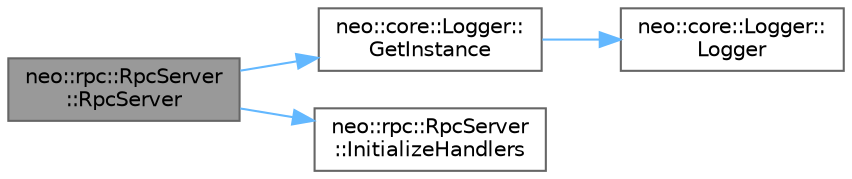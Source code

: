 digraph "neo::rpc::RpcServer::RpcServer"
{
 // LATEX_PDF_SIZE
  bgcolor="transparent";
  edge [fontname=Helvetica,fontsize=10,labelfontname=Helvetica,labelfontsize=10];
  node [fontname=Helvetica,fontsize=10,shape=box,height=0.2,width=0.4];
  rankdir="LR";
  Node1 [id="Node000001",label="neo::rpc::RpcServer\l::RpcServer",height=0.2,width=0.4,color="gray40", fillcolor="grey60", style="filled", fontcolor="black",tooltip="Construct RPC server."];
  Node1 -> Node2 [id="edge1_Node000001_Node000002",color="steelblue1",style="solid",tooltip=" "];
  Node2 [id="Node000002",label="neo::core::Logger::\lGetInstance",height=0.2,width=0.4,color="grey40", fillcolor="white", style="filled",URL="$classneo_1_1core_1_1_logger.html#ae7ab15f1277f56e09e160691a04a7c7a",tooltip="Get the global logger instance."];
  Node2 -> Node3 [id="edge2_Node000002_Node000003",color="steelblue1",style="solid",tooltip=" "];
  Node3 [id="Node000003",label="neo::core::Logger::\lLogger",height=0.2,width=0.4,color="grey40", fillcolor="white", style="filled",URL="$classneo_1_1core_1_1_logger.html#a968022696a59e35003eb5ab8d93b5b60",tooltip=" "];
  Node1 -> Node4 [id="edge3_Node000001_Node000004",color="steelblue1",style="solid",tooltip=" "];
  Node4 [id="Node000004",label="neo::rpc::RpcServer\l::InitializeHandlers",height=0.2,width=0.4,color="grey40", fillcolor="white", style="filled",URL="$classneo_1_1rpc_1_1_rpc_server.html#a384f661db83e87fd85d8f585a7c9cb64",tooltip="Initialize all RPC method handlers."];
}
